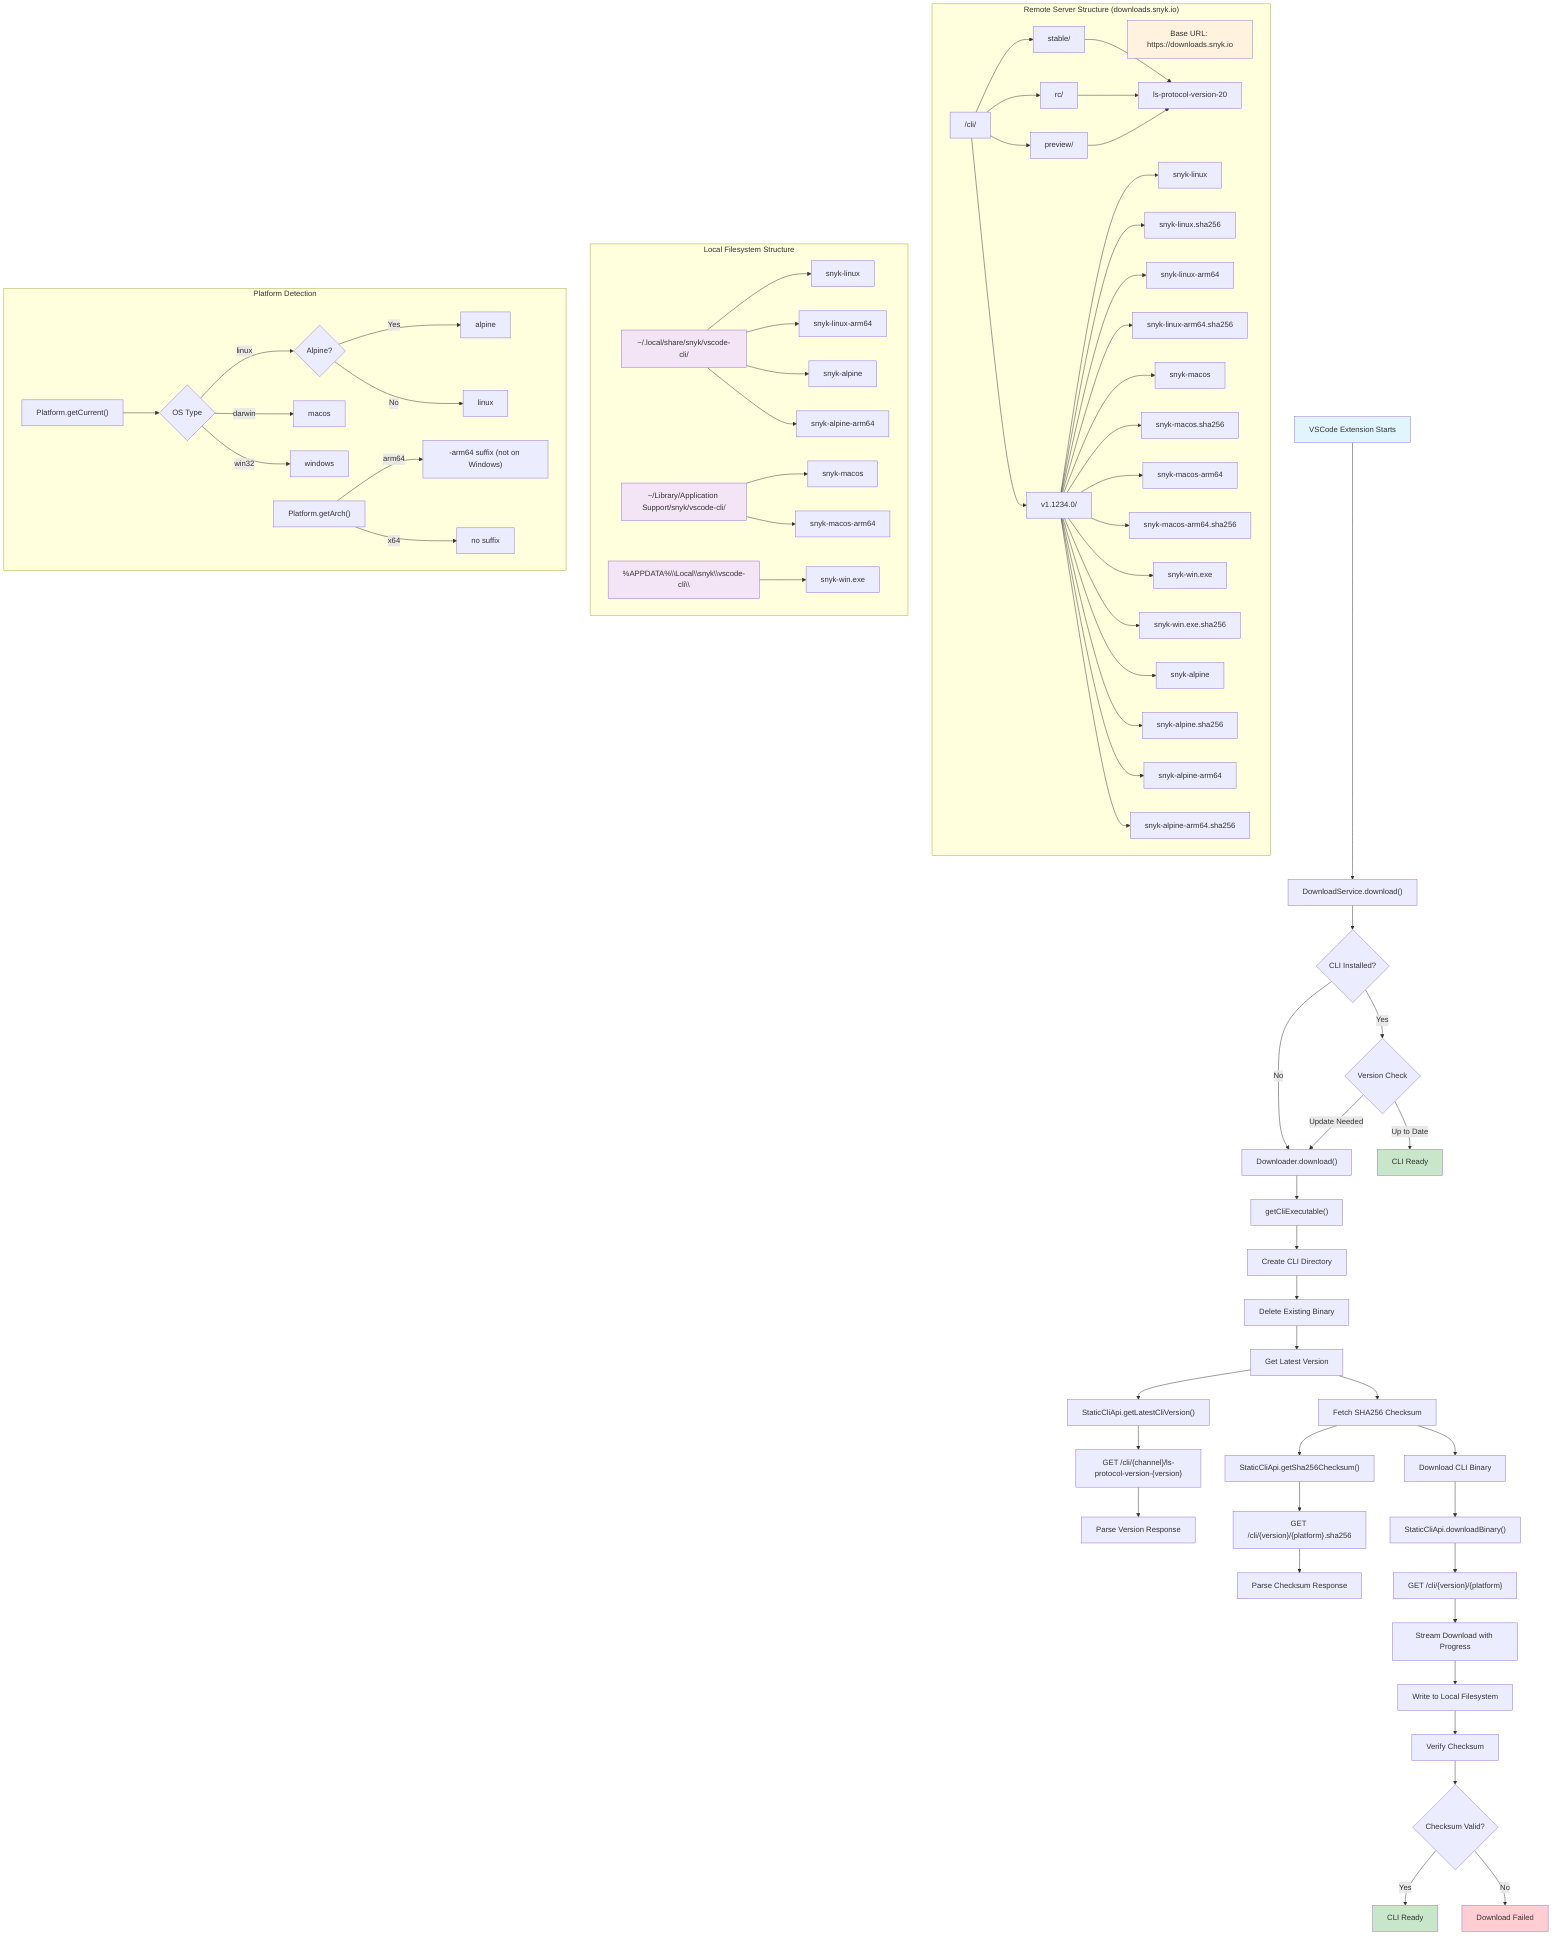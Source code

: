 graph TD
    A["VSCode Extension Starts"] --> B["DownloadService.download()"]
    B --> C{"CLI Installed?"}
    C -->|No| D["Downloader.download()"]
    C -->|Yes| E{"Version Check"}
    E -->|Update Needed| D
    E -->|Up to Date| F["CLI Ready"]

    D --> G["getCliExecutable()"]
    G --> H["Create CLI Directory"]
    H --> I["Delete Existing Binary"]
    I --> J["Get Latest Version"]
    J --> K["Fetch SHA256 Checksum"]
    K --> L["Download CLI Binary"]

    J --> M["StaticCliApi.getLatestCliVersion()"]
    M --> N["GET /cli/{channel}/ls-protocol-version-{version}"]
    N --> O["Parse Version Response"]

    K --> P["StaticCliApi.getSha256Checksum()"]
    P --> Q["GET /cli/{version}/{platform}.sha256"]
    Q --> R["Parse Checksum Response"]

    L --> S["StaticCliApi.downloadBinary()"]
    S --> T["GET /cli/{version}/{platform}"]
    T --> U["Stream Download with Progress"]
    U --> V["Write to Local Filesystem"]
    V --> W["Verify Checksum"]
    W --> X{"Checksum Valid?"}
    X -->|Yes| Y["CLI Ready"]
    X -->|No| Z["Download Failed"]

    subgraph "Remote Server Structure (downloads.snyk.io)"
        AA["Base URL: https://downloads.snyk.io"]
        BB["/cli/"]
        CC["stable/"]
        DD["rc/"]
        EE["preview/"]
        FF["v1.1234.0/"]
        HH["ls-protocol-version-20"]
        II["snyk-linux"]
        JJ["snyk-linux.sha256"]
        KK["snyk-linux-arm64"]
        LL["snyk-linux-arm64.sha256"]
        MM["snyk-macos"]
        NN["snyk-macos.sha256"]
        OO["snyk-macos-arm64"]
        PP["snyk-macos-arm64.sha256"]
        QQ["snyk-win.exe"]
        RR["snyk-win.exe.sha256"]
        SS["snyk-alpine"]
        TT["snyk-alpine.sha256"]
        UU["snyk-alpine-arm64"]
        VV["snyk-alpine-arm64.sha256"]

        BB --> CC
        BB --> DD
        BB --> EE
        BB --> FF
        CC --> HH
        DD --> HH
        EE --> HH
        FF --> II
        FF --> JJ
        FF --> KK
        FF --> LL
        FF --> MM
        FF --> NN
        FF --> OO
        FF --> PP
        FF --> QQ
        FF --> RR
        FF --> SS
        FF --> TT
        FF --> UU
        FF --> VV
    end

    subgraph "Local Filesystem Structure"
        AAA["~/.local/share/snyk/vscode-cli/"]
        BBB["~/Library/Application Support/snyk/vscode-cli/"]
        CCC["%APPDATA%\\Local\\snyk\\vscode-cli\\"]

        AAA --> DDD["snyk-linux"]
        AAA --> EEE["snyk-linux-arm64"]
        AAA --> FFF["snyk-alpine"]
        AAA --> GGG["snyk-alpine-arm64"]

        BBB --> HHH["snyk-macos"]
        BBB --> III["snyk-macos-arm64"]

        CCC --> JJJ["snyk-win.exe"]
    end

    subgraph "Platform Detection"
        LLL["Platform.getCurrent()"]
        MMM["Platform.getArch()"]

        LLL --> OOO{"OS Type"}
        OOO -->|linux| PPP{"Alpine?"}
        OOO -->|darwin| QQQ["macos"]
        OOO -->|win32| RRR["windows"]

        PPP -->|Yes| SSS["alpine"]
        PPP -->|No| TTT["linux"]

        MMM -->|arm64| UUU["-arm64 suffix (not on Windows)"]
        MMM -->|x64| VVV["no suffix"]
    end

    style A fill:#e1f5fe
    style F fill:#c8e6c9
    style Y fill:#c8e6c9
    style Z fill:#ffcdd2
    style AA fill:#fff3e0
    style AAA fill:#f3e5f5
    style BBB fill:#f3e5f5
    style CCC fill:#f3e5f5